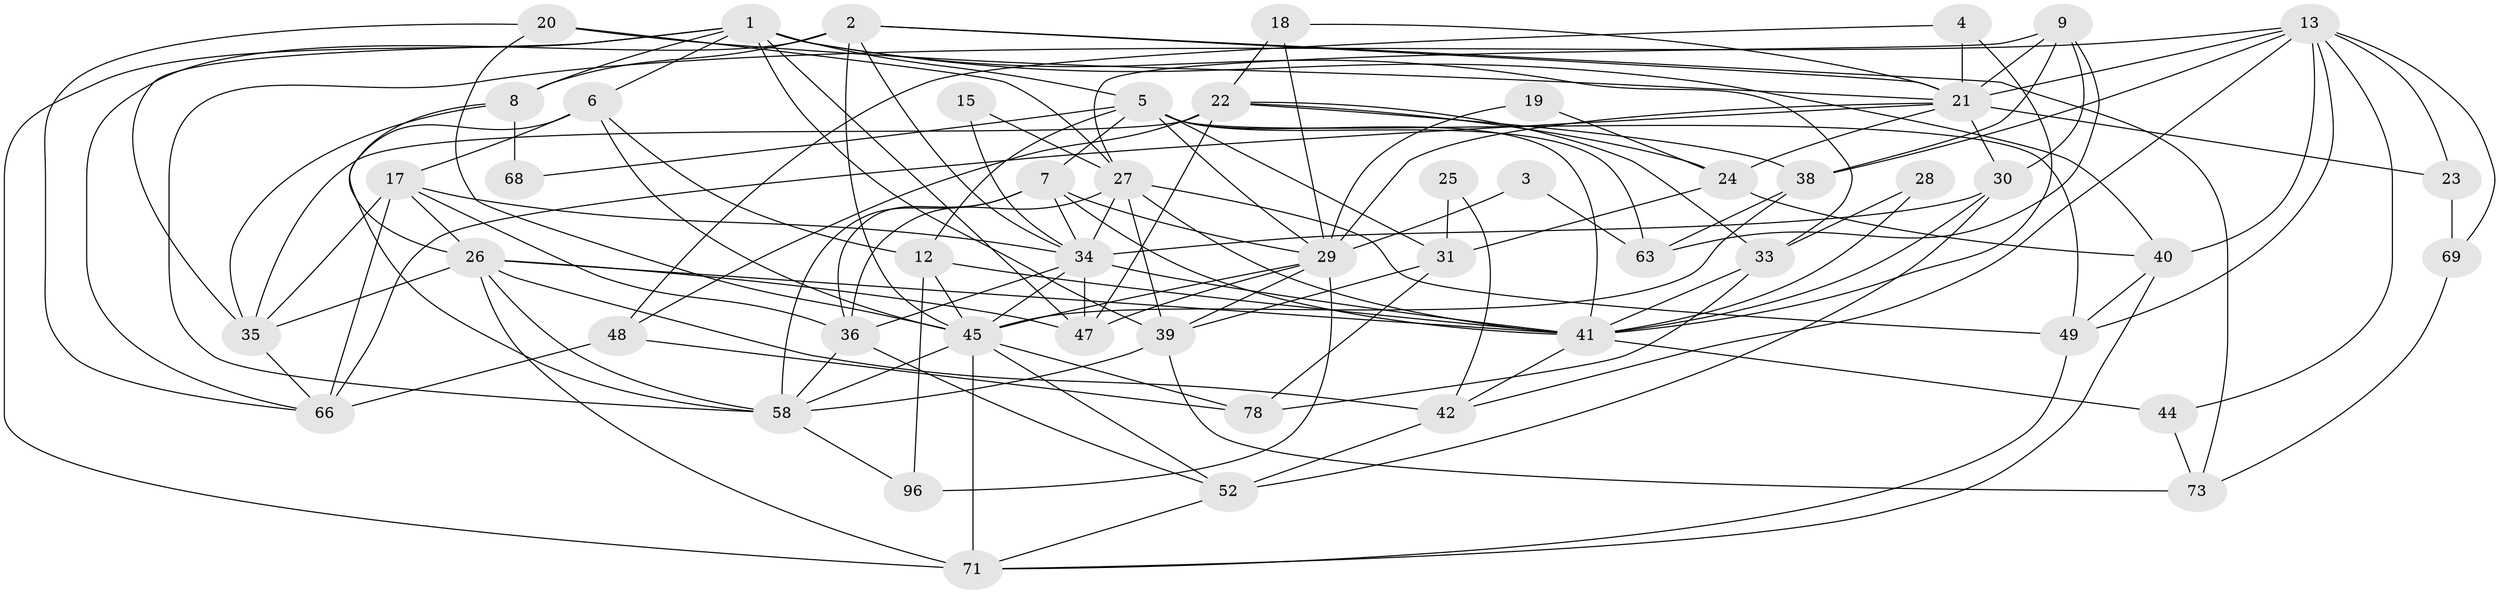 // original degree distribution, {4: 0.3627450980392157, 2: 0.10784313725490197, 3: 0.23529411764705882, 5: 0.17647058823529413, 6: 0.0784313725490196, 7: 0.0392156862745098}
// Generated by graph-tools (version 1.1) at 2025/15/03/09/25 04:15:03]
// undirected, 51 vertices, 140 edges
graph export_dot {
graph [start="1"]
  node [color=gray90,style=filled];
  1 [super="+46+11+60+74"];
  2 [super="+14"];
  3;
  4;
  5 [super="+59"];
  6 [super="+88"];
  7 [super="+16+10"];
  8;
  9 [super="+54"];
  12 [super="+87"];
  13 [super="+91"];
  15;
  17 [super="+100"];
  18;
  19;
  20 [super="+92"];
  21 [super="+83+84"];
  22 [super="+79+37"];
  23;
  24;
  25;
  26 [super="+98+53"];
  27 [super="+80+67"];
  28;
  29 [super="+32"];
  30 [super="+86+61"];
  31 [super="+56"];
  33;
  34 [super="+43+90"];
  35 [super="+55"];
  36 [super="+85"];
  38;
  39 [super="+50"];
  40 [super="+62"];
  41 [super="+95+65"];
  42 [super="+51"];
  44;
  45 [super="+57+99"];
  47 [super="+93"];
  48;
  49 [super="+97"];
  52;
  58 [super="+72"];
  63;
  66 [super="+82"];
  68;
  69;
  71 [super="+94"];
  73;
  78;
  96;
  1 -- 33;
  1 -- 71 [weight=2];
  1 -- 8;
  1 -- 35;
  1 -- 5 [weight=3];
  1 -- 6;
  1 -- 47;
  1 -- 40;
  1 -- 39;
  2 -- 34;
  2 -- 73;
  2 -- 8;
  2 -- 21;
  2 -- 66;
  2 -- 45;
  3 -- 63;
  3 -- 29;
  4 -- 48;
  4 -- 41;
  4 -- 21;
  5 -- 29;
  5 -- 49;
  5 -- 68;
  5 -- 7;
  5 -- 41;
  5 -- 12;
  5 -- 63;
  5 -- 31 [weight=2];
  6 -- 17;
  6 -- 58;
  6 -- 45;
  6 -- 12;
  7 -- 41;
  7 -- 34;
  7 -- 29;
  7 -- 58;
  7 -- 36;
  8 -- 68;
  8 -- 35;
  8 -- 26;
  9 -- 38;
  9 -- 63;
  9 -- 27;
  9 -- 30;
  9 -- 21;
  12 -- 41;
  12 -- 45;
  12 -- 96;
  13 -- 58;
  13 -- 42;
  13 -- 69;
  13 -- 38;
  13 -- 23;
  13 -- 40;
  13 -- 44;
  13 -- 49;
  13 -- 21;
  15 -- 27;
  15 -- 34;
  17 -- 26;
  17 -- 35;
  17 -- 66;
  17 -- 34;
  17 -- 36;
  18 -- 22;
  18 -- 29;
  18 -- 21;
  19 -- 24;
  19 -- 29;
  20 -- 27;
  20 -- 45 [weight=2];
  20 -- 66;
  20 -- 21 [weight=2];
  21 -- 23;
  21 -- 66;
  21 -- 24;
  21 -- 29;
  21 -- 30;
  22 -- 48;
  22 -- 24;
  22 -- 35 [weight=2];
  22 -- 47;
  22 -- 38;
  22 -- 33;
  23 -- 69;
  24 -- 31;
  24 -- 40;
  25 -- 31;
  25 -- 42;
  26 -- 42;
  26 -- 41;
  26 -- 58;
  26 -- 71;
  26 -- 35;
  26 -- 47;
  27 -- 34;
  27 -- 49;
  27 -- 36;
  27 -- 41;
  27 -- 39 [weight=2];
  28 -- 41;
  28 -- 33;
  29 -- 39 [weight=2];
  29 -- 96;
  29 -- 45;
  29 -- 47;
  30 -- 52;
  30 -- 34;
  30 -- 41 [weight=2];
  31 -- 78;
  31 -- 39;
  33 -- 78;
  33 -- 41;
  34 -- 41;
  34 -- 47;
  34 -- 45;
  34 -- 36;
  35 -- 66;
  36 -- 52;
  36 -- 58;
  38 -- 45;
  38 -- 63;
  39 -- 73;
  39 -- 58;
  40 -- 49;
  40 -- 71;
  41 -- 42;
  41 -- 44;
  42 -- 52 [weight=2];
  44 -- 73;
  45 -- 71;
  45 -- 52;
  45 -- 78;
  45 -- 58;
  48 -- 78;
  48 -- 66;
  49 -- 71;
  52 -- 71;
  58 -- 96;
  69 -- 73;
}
